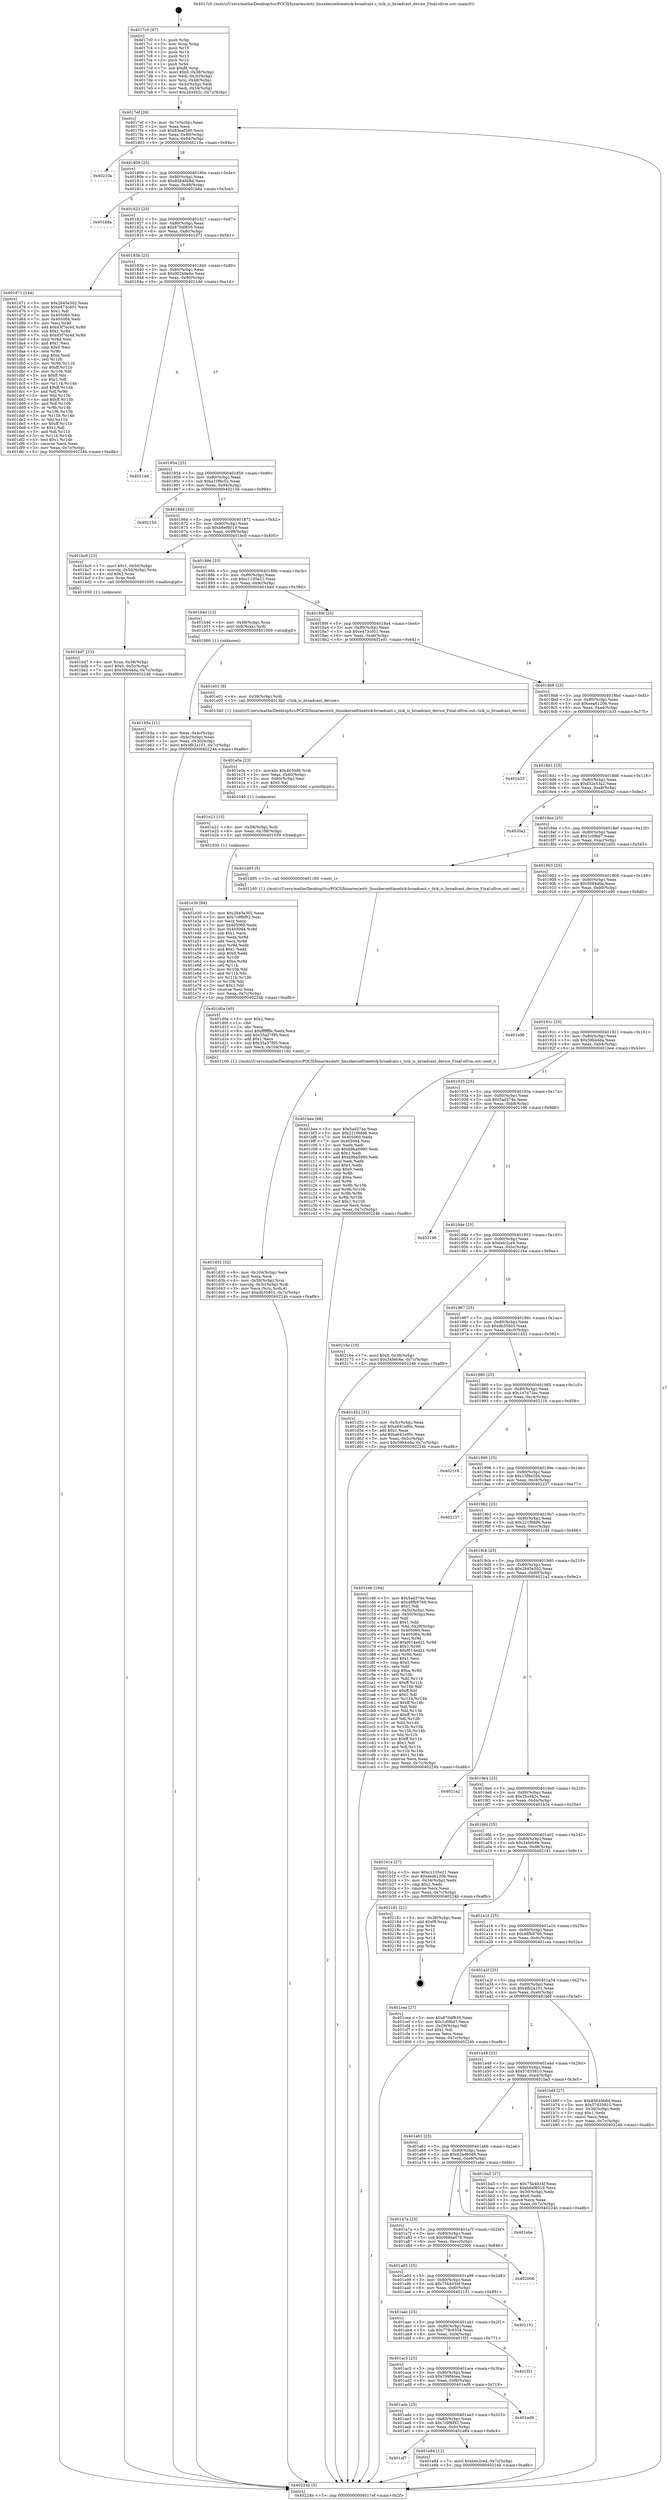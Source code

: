 digraph "0x4017c0" {
  label = "0x4017c0 (/mnt/c/Users/mathe/Desktop/tcc/POCII/binaries/extr_linuxkerneltimetick-broadcast.c_tick_is_broadcast_device_Final-ollvm.out::main(0))"
  labelloc = "t"
  node[shape=record]

  Entry [label="",width=0.3,height=0.3,shape=circle,fillcolor=black,style=filled]
  "0x4017ef" [label="{
     0x4017ef [26]\l
     | [instrs]\l
     &nbsp;&nbsp;0x4017ef \<+3\>: mov -0x7c(%rbp),%eax\l
     &nbsp;&nbsp;0x4017f2 \<+2\>: mov %eax,%ecx\l
     &nbsp;&nbsp;0x4017f4 \<+6\>: sub $0x83eaf3d0,%ecx\l
     &nbsp;&nbsp;0x4017fa \<+3\>: mov %eax,-0x80(%rbp)\l
     &nbsp;&nbsp;0x4017fd \<+6\>: mov %ecx,-0x84(%rbp)\l
     &nbsp;&nbsp;0x401803 \<+6\>: je 000000000040210a \<main+0x94a\>\l
  }"]
  "0x40210a" [label="{
     0x40210a\l
  }", style=dashed]
  "0x401809" [label="{
     0x401809 [25]\l
     | [instrs]\l
     &nbsp;&nbsp;0x401809 \<+5\>: jmp 000000000040180e \<main+0x4e\>\l
     &nbsp;&nbsp;0x40180e \<+3\>: mov -0x80(%rbp),%eax\l
     &nbsp;&nbsp;0x401811 \<+5\>: sub $0x85640b8d,%eax\l
     &nbsp;&nbsp;0x401816 \<+6\>: mov %eax,-0x88(%rbp)\l
     &nbsp;&nbsp;0x40181c \<+6\>: je 0000000000401b8a \<main+0x3ca\>\l
  }"]
  Exit [label="",width=0.3,height=0.3,shape=circle,fillcolor=black,style=filled,peripheries=2]
  "0x401b8a" [label="{
     0x401b8a\l
  }", style=dashed]
  "0x401822" [label="{
     0x401822 [25]\l
     | [instrs]\l
     &nbsp;&nbsp;0x401822 \<+5\>: jmp 0000000000401827 \<main+0x67\>\l
     &nbsp;&nbsp;0x401827 \<+3\>: mov -0x80(%rbp),%eax\l
     &nbsp;&nbsp;0x40182a \<+5\>: sub $0x870df830,%eax\l
     &nbsp;&nbsp;0x40182f \<+6\>: mov %eax,-0x8c(%rbp)\l
     &nbsp;&nbsp;0x401835 \<+6\>: je 0000000000401d71 \<main+0x5b1\>\l
  }"]
  "0x401af7" [label="{
     0x401af7\l
  }", style=dashed]
  "0x401d71" [label="{
     0x401d71 [144]\l
     | [instrs]\l
     &nbsp;&nbsp;0x401d71 \<+5\>: mov $0x2845e302,%eax\l
     &nbsp;&nbsp;0x401d76 \<+5\>: mov $0xe473cd01,%ecx\l
     &nbsp;&nbsp;0x401d7b \<+2\>: mov $0x1,%dl\l
     &nbsp;&nbsp;0x401d7d \<+7\>: mov 0x405060,%esi\l
     &nbsp;&nbsp;0x401d84 \<+7\>: mov 0x405064,%edi\l
     &nbsp;&nbsp;0x401d8b \<+3\>: mov %esi,%r8d\l
     &nbsp;&nbsp;0x401d8e \<+7\>: add $0xd3f7ec4d,%r8d\l
     &nbsp;&nbsp;0x401d95 \<+4\>: sub $0x1,%r8d\l
     &nbsp;&nbsp;0x401d99 \<+7\>: sub $0xd3f7ec4d,%r8d\l
     &nbsp;&nbsp;0x401da0 \<+4\>: imul %r8d,%esi\l
     &nbsp;&nbsp;0x401da4 \<+3\>: and $0x1,%esi\l
     &nbsp;&nbsp;0x401da7 \<+3\>: cmp $0x0,%esi\l
     &nbsp;&nbsp;0x401daa \<+4\>: sete %r9b\l
     &nbsp;&nbsp;0x401dae \<+3\>: cmp $0xa,%edi\l
     &nbsp;&nbsp;0x401db1 \<+4\>: setl %r10b\l
     &nbsp;&nbsp;0x401db5 \<+3\>: mov %r9b,%r11b\l
     &nbsp;&nbsp;0x401db8 \<+4\>: xor $0xff,%r11b\l
     &nbsp;&nbsp;0x401dbc \<+3\>: mov %r10b,%bl\l
     &nbsp;&nbsp;0x401dbf \<+3\>: xor $0xff,%bl\l
     &nbsp;&nbsp;0x401dc2 \<+3\>: xor $0x1,%dl\l
     &nbsp;&nbsp;0x401dc5 \<+3\>: mov %r11b,%r14b\l
     &nbsp;&nbsp;0x401dc8 \<+4\>: and $0xff,%r14b\l
     &nbsp;&nbsp;0x401dcc \<+3\>: and %dl,%r9b\l
     &nbsp;&nbsp;0x401dcf \<+3\>: mov %bl,%r15b\l
     &nbsp;&nbsp;0x401dd2 \<+4\>: and $0xff,%r15b\l
     &nbsp;&nbsp;0x401dd6 \<+3\>: and %dl,%r10b\l
     &nbsp;&nbsp;0x401dd9 \<+3\>: or %r9b,%r14b\l
     &nbsp;&nbsp;0x401ddc \<+3\>: or %r10b,%r15b\l
     &nbsp;&nbsp;0x401ddf \<+3\>: xor %r15b,%r14b\l
     &nbsp;&nbsp;0x401de2 \<+3\>: or %bl,%r11b\l
     &nbsp;&nbsp;0x401de5 \<+4\>: xor $0xff,%r11b\l
     &nbsp;&nbsp;0x401de9 \<+3\>: or $0x1,%dl\l
     &nbsp;&nbsp;0x401dec \<+3\>: and %dl,%r11b\l
     &nbsp;&nbsp;0x401def \<+3\>: or %r11b,%r14b\l
     &nbsp;&nbsp;0x401df2 \<+4\>: test $0x1,%r14b\l
     &nbsp;&nbsp;0x401df6 \<+3\>: cmovne %ecx,%eax\l
     &nbsp;&nbsp;0x401df9 \<+3\>: mov %eax,-0x7c(%rbp)\l
     &nbsp;&nbsp;0x401dfc \<+5\>: jmp 000000000040224b \<main+0xa8b\>\l
  }"]
  "0x40183b" [label="{
     0x40183b [25]\l
     | [instrs]\l
     &nbsp;&nbsp;0x40183b \<+5\>: jmp 0000000000401840 \<main+0x80\>\l
     &nbsp;&nbsp;0x401840 \<+3\>: mov -0x80(%rbp),%eax\l
     &nbsp;&nbsp;0x401843 \<+5\>: sub $0x902b9e0e,%eax\l
     &nbsp;&nbsp;0x401848 \<+6\>: mov %eax,-0x90(%rbp)\l
     &nbsp;&nbsp;0x40184e \<+6\>: je 00000000004021dd \<main+0xa1d\>\l
  }"]
  "0x401e84" [label="{
     0x401e84 [12]\l
     | [instrs]\l
     &nbsp;&nbsp;0x401e84 \<+7\>: movl $0xbdc2ce4,-0x7c(%rbp)\l
     &nbsp;&nbsp;0x401e8b \<+5\>: jmp 000000000040224b \<main+0xa8b\>\l
  }"]
  "0x4021dd" [label="{
     0x4021dd\l
  }", style=dashed]
  "0x401854" [label="{
     0x401854 [25]\l
     | [instrs]\l
     &nbsp;&nbsp;0x401854 \<+5\>: jmp 0000000000401859 \<main+0x99\>\l
     &nbsp;&nbsp;0x401859 \<+3\>: mov -0x80(%rbp),%eax\l
     &nbsp;&nbsp;0x40185c \<+5\>: sub $0xa10f8c52,%eax\l
     &nbsp;&nbsp;0x401861 \<+6\>: mov %eax,-0x94(%rbp)\l
     &nbsp;&nbsp;0x401867 \<+6\>: je 000000000040215d \<main+0x99d\>\l
  }"]
  "0x401ade" [label="{
     0x401ade [25]\l
     | [instrs]\l
     &nbsp;&nbsp;0x401ade \<+5\>: jmp 0000000000401ae3 \<main+0x323\>\l
     &nbsp;&nbsp;0x401ae3 \<+3\>: mov -0x80(%rbp),%eax\l
     &nbsp;&nbsp;0x401ae6 \<+5\>: sub $0x7c9f6f92,%eax\l
     &nbsp;&nbsp;0x401aeb \<+6\>: mov %eax,-0xfc(%rbp)\l
     &nbsp;&nbsp;0x401af1 \<+6\>: je 0000000000401e84 \<main+0x6c4\>\l
  }"]
  "0x40215d" [label="{
     0x40215d\l
  }", style=dashed]
  "0x40186d" [label="{
     0x40186d [25]\l
     | [instrs]\l
     &nbsp;&nbsp;0x40186d \<+5\>: jmp 0000000000401872 \<main+0xb2\>\l
     &nbsp;&nbsp;0x401872 \<+3\>: mov -0x80(%rbp),%eax\l
     &nbsp;&nbsp;0x401875 \<+5\>: sub $0xb6ef6019,%eax\l
     &nbsp;&nbsp;0x40187a \<+6\>: mov %eax,-0x98(%rbp)\l
     &nbsp;&nbsp;0x401880 \<+6\>: je 0000000000401bc0 \<main+0x400\>\l
  }"]
  "0x401ed9" [label="{
     0x401ed9\l
  }", style=dashed]
  "0x401bc0" [label="{
     0x401bc0 [23]\l
     | [instrs]\l
     &nbsp;&nbsp;0x401bc0 \<+7\>: movl $0x1,-0x50(%rbp)\l
     &nbsp;&nbsp;0x401bc7 \<+4\>: movslq -0x50(%rbp),%rax\l
     &nbsp;&nbsp;0x401bcb \<+4\>: shl $0x2,%rax\l
     &nbsp;&nbsp;0x401bcf \<+3\>: mov %rax,%rdi\l
     &nbsp;&nbsp;0x401bd2 \<+5\>: call 0000000000401050 \<malloc@plt\>\l
     | [calls]\l
     &nbsp;&nbsp;0x401050 \{1\} (unknown)\l
  }"]
  "0x401886" [label="{
     0x401886 [25]\l
     | [instrs]\l
     &nbsp;&nbsp;0x401886 \<+5\>: jmp 000000000040188b \<main+0xcb\>\l
     &nbsp;&nbsp;0x40188b \<+3\>: mov -0x80(%rbp),%eax\l
     &nbsp;&nbsp;0x40188e \<+5\>: sub $0xc1105e21,%eax\l
     &nbsp;&nbsp;0x401893 \<+6\>: mov %eax,-0x9c(%rbp)\l
     &nbsp;&nbsp;0x401899 \<+6\>: je 0000000000401b4d \<main+0x38d\>\l
  }"]
  "0x401ac5" [label="{
     0x401ac5 [25]\l
     | [instrs]\l
     &nbsp;&nbsp;0x401ac5 \<+5\>: jmp 0000000000401aca \<main+0x30a\>\l
     &nbsp;&nbsp;0x401aca \<+3\>: mov -0x80(%rbp),%eax\l
     &nbsp;&nbsp;0x401acd \<+5\>: sub $0x799f46ea,%eax\l
     &nbsp;&nbsp;0x401ad2 \<+6\>: mov %eax,-0xf8(%rbp)\l
     &nbsp;&nbsp;0x401ad8 \<+6\>: je 0000000000401ed9 \<main+0x719\>\l
  }"]
  "0x401b4d" [label="{
     0x401b4d [13]\l
     | [instrs]\l
     &nbsp;&nbsp;0x401b4d \<+4\>: mov -0x48(%rbp),%rax\l
     &nbsp;&nbsp;0x401b51 \<+4\>: mov 0x8(%rax),%rdi\l
     &nbsp;&nbsp;0x401b55 \<+5\>: call 0000000000401060 \<atoi@plt\>\l
     | [calls]\l
     &nbsp;&nbsp;0x401060 \{1\} (unknown)\l
  }"]
  "0x40189f" [label="{
     0x40189f [25]\l
     | [instrs]\l
     &nbsp;&nbsp;0x40189f \<+5\>: jmp 00000000004018a4 \<main+0xe4\>\l
     &nbsp;&nbsp;0x4018a4 \<+3\>: mov -0x80(%rbp),%eax\l
     &nbsp;&nbsp;0x4018a7 \<+5\>: sub $0xe473cd01,%eax\l
     &nbsp;&nbsp;0x4018ac \<+6\>: mov %eax,-0xa0(%rbp)\l
     &nbsp;&nbsp;0x4018b2 \<+6\>: je 0000000000401e01 \<main+0x641\>\l
  }"]
  "0x401f31" [label="{
     0x401f31\l
  }", style=dashed]
  "0x401e01" [label="{
     0x401e01 [9]\l
     | [instrs]\l
     &nbsp;&nbsp;0x401e01 \<+4\>: mov -0x58(%rbp),%rdi\l
     &nbsp;&nbsp;0x401e05 \<+5\>: call 00000000004013b0 \<tick_is_broadcast_device\>\l
     | [calls]\l
     &nbsp;&nbsp;0x4013b0 \{1\} (/mnt/c/Users/mathe/Desktop/tcc/POCII/binaries/extr_linuxkerneltimetick-broadcast.c_tick_is_broadcast_device_Final-ollvm.out::tick_is_broadcast_device)\l
  }"]
  "0x4018b8" [label="{
     0x4018b8 [25]\l
     | [instrs]\l
     &nbsp;&nbsp;0x4018b8 \<+5\>: jmp 00000000004018bd \<main+0xfd\>\l
     &nbsp;&nbsp;0x4018bd \<+3\>: mov -0x80(%rbp),%eax\l
     &nbsp;&nbsp;0x4018c0 \<+5\>: sub $0xeea61206,%eax\l
     &nbsp;&nbsp;0x4018c5 \<+6\>: mov %eax,-0xa4(%rbp)\l
     &nbsp;&nbsp;0x4018cb \<+6\>: je 0000000000401b35 \<main+0x375\>\l
  }"]
  "0x401aac" [label="{
     0x401aac [25]\l
     | [instrs]\l
     &nbsp;&nbsp;0x401aac \<+5\>: jmp 0000000000401ab1 \<main+0x2f1\>\l
     &nbsp;&nbsp;0x401ab1 \<+3\>: mov -0x80(%rbp),%eax\l
     &nbsp;&nbsp;0x401ab4 \<+5\>: sub $0x778c9554,%eax\l
     &nbsp;&nbsp;0x401ab9 \<+6\>: mov %eax,-0xf4(%rbp)\l
     &nbsp;&nbsp;0x401abf \<+6\>: je 0000000000401f31 \<main+0x771\>\l
  }"]
  "0x401b35" [label="{
     0x401b35\l
  }", style=dashed]
  "0x4018d1" [label="{
     0x4018d1 [25]\l
     | [instrs]\l
     &nbsp;&nbsp;0x4018d1 \<+5\>: jmp 00000000004018d6 \<main+0x116\>\l
     &nbsp;&nbsp;0x4018d6 \<+3\>: mov -0x80(%rbp),%eax\l
     &nbsp;&nbsp;0x4018d9 \<+5\>: sub $0xf32e53a2,%eax\l
     &nbsp;&nbsp;0x4018de \<+6\>: mov %eax,-0xa8(%rbp)\l
     &nbsp;&nbsp;0x4018e4 \<+6\>: je 00000000004020a2 \<main+0x8e2\>\l
  }"]
  "0x402151" [label="{
     0x402151\l
  }", style=dashed]
  "0x4020a2" [label="{
     0x4020a2\l
  }", style=dashed]
  "0x4018ea" [label="{
     0x4018ea [25]\l
     | [instrs]\l
     &nbsp;&nbsp;0x4018ea \<+5\>: jmp 00000000004018ef \<main+0x12f\>\l
     &nbsp;&nbsp;0x4018ef \<+3\>: mov -0x80(%rbp),%eax\l
     &nbsp;&nbsp;0x4018f2 \<+5\>: sub $0x1c0f6d7,%eax\l
     &nbsp;&nbsp;0x4018f7 \<+6\>: mov %eax,-0xac(%rbp)\l
     &nbsp;&nbsp;0x4018fd \<+6\>: je 0000000000401d05 \<main+0x545\>\l
  }"]
  "0x401a93" [label="{
     0x401a93 [25]\l
     | [instrs]\l
     &nbsp;&nbsp;0x401a93 \<+5\>: jmp 0000000000401a98 \<main+0x2d8\>\l
     &nbsp;&nbsp;0x401a98 \<+3\>: mov -0x80(%rbp),%eax\l
     &nbsp;&nbsp;0x401a9b \<+5\>: sub $0x75b4034f,%eax\l
     &nbsp;&nbsp;0x401aa0 \<+6\>: mov %eax,-0xf0(%rbp)\l
     &nbsp;&nbsp;0x401aa6 \<+6\>: je 0000000000402151 \<main+0x991\>\l
  }"]
  "0x401d05" [label="{
     0x401d05 [5]\l
     | [instrs]\l
     &nbsp;&nbsp;0x401d05 \<+5\>: call 0000000000401160 \<next_i\>\l
     | [calls]\l
     &nbsp;&nbsp;0x401160 \{1\} (/mnt/c/Users/mathe/Desktop/tcc/POCII/binaries/extr_linuxkerneltimetick-broadcast.c_tick_is_broadcast_device_Final-ollvm.out::next_i)\l
  }"]
  "0x401903" [label="{
     0x401903 [25]\l
     | [instrs]\l
     &nbsp;&nbsp;0x401903 \<+5\>: jmp 0000000000401908 \<main+0x148\>\l
     &nbsp;&nbsp;0x401908 \<+3\>: mov -0x80(%rbp),%eax\l
     &nbsp;&nbsp;0x40190b \<+5\>: sub $0x5084d0a,%eax\l
     &nbsp;&nbsp;0x401910 \<+6\>: mov %eax,-0xb0(%rbp)\l
     &nbsp;&nbsp;0x401916 \<+6\>: je 0000000000401e90 \<main+0x6d0\>\l
  }"]
  "0x402006" [label="{
     0x402006\l
  }", style=dashed]
  "0x401e90" [label="{
     0x401e90\l
  }", style=dashed]
  "0x40191c" [label="{
     0x40191c [25]\l
     | [instrs]\l
     &nbsp;&nbsp;0x40191c \<+5\>: jmp 0000000000401921 \<main+0x161\>\l
     &nbsp;&nbsp;0x401921 \<+3\>: mov -0x80(%rbp),%eax\l
     &nbsp;&nbsp;0x401924 \<+5\>: sub $0x59b44da,%eax\l
     &nbsp;&nbsp;0x401929 \<+6\>: mov %eax,-0xb4(%rbp)\l
     &nbsp;&nbsp;0x40192f \<+6\>: je 0000000000401bee \<main+0x42e\>\l
  }"]
  "0x401a7a" [label="{
     0x401a7a [25]\l
     | [instrs]\l
     &nbsp;&nbsp;0x401a7a \<+5\>: jmp 0000000000401a7f \<main+0x2bf\>\l
     &nbsp;&nbsp;0x401a7f \<+3\>: mov -0x80(%rbp),%eax\l
     &nbsp;&nbsp;0x401a82 \<+5\>: sub $0x668aa076,%eax\l
     &nbsp;&nbsp;0x401a87 \<+6\>: mov %eax,-0xec(%rbp)\l
     &nbsp;&nbsp;0x401a8d \<+6\>: je 0000000000402006 \<main+0x846\>\l
  }"]
  "0x401bee" [label="{
     0x401bee [88]\l
     | [instrs]\l
     &nbsp;&nbsp;0x401bee \<+5\>: mov $0x5ad374e,%eax\l
     &nbsp;&nbsp;0x401bf3 \<+5\>: mov $0x221f8dd6,%ecx\l
     &nbsp;&nbsp;0x401bf8 \<+7\>: mov 0x405060,%edx\l
     &nbsp;&nbsp;0x401bff \<+7\>: mov 0x405064,%esi\l
     &nbsp;&nbsp;0x401c06 \<+2\>: mov %edx,%edi\l
     &nbsp;&nbsp;0x401c08 \<+6\>: sub $0xb9ba5990,%edi\l
     &nbsp;&nbsp;0x401c0e \<+3\>: sub $0x1,%edi\l
     &nbsp;&nbsp;0x401c11 \<+6\>: add $0xb9ba5990,%edi\l
     &nbsp;&nbsp;0x401c17 \<+3\>: imul %edi,%edx\l
     &nbsp;&nbsp;0x401c1a \<+3\>: and $0x1,%edx\l
     &nbsp;&nbsp;0x401c1d \<+3\>: cmp $0x0,%edx\l
     &nbsp;&nbsp;0x401c20 \<+4\>: sete %r8b\l
     &nbsp;&nbsp;0x401c24 \<+3\>: cmp $0xa,%esi\l
     &nbsp;&nbsp;0x401c27 \<+4\>: setl %r9b\l
     &nbsp;&nbsp;0x401c2b \<+3\>: mov %r8b,%r10b\l
     &nbsp;&nbsp;0x401c2e \<+3\>: and %r9b,%r10b\l
     &nbsp;&nbsp;0x401c31 \<+3\>: xor %r9b,%r8b\l
     &nbsp;&nbsp;0x401c34 \<+3\>: or %r8b,%r10b\l
     &nbsp;&nbsp;0x401c37 \<+4\>: test $0x1,%r10b\l
     &nbsp;&nbsp;0x401c3b \<+3\>: cmovne %ecx,%eax\l
     &nbsp;&nbsp;0x401c3e \<+3\>: mov %eax,-0x7c(%rbp)\l
     &nbsp;&nbsp;0x401c41 \<+5\>: jmp 000000000040224b \<main+0xa8b\>\l
  }"]
  "0x401935" [label="{
     0x401935 [25]\l
     | [instrs]\l
     &nbsp;&nbsp;0x401935 \<+5\>: jmp 000000000040193a \<main+0x17a\>\l
     &nbsp;&nbsp;0x40193a \<+3\>: mov -0x80(%rbp),%eax\l
     &nbsp;&nbsp;0x40193d \<+5\>: sub $0x5ad374e,%eax\l
     &nbsp;&nbsp;0x401942 \<+6\>: mov %eax,-0xb8(%rbp)\l
     &nbsp;&nbsp;0x401948 \<+6\>: je 0000000000402196 \<main+0x9d6\>\l
  }"]
  "0x401ebe" [label="{
     0x401ebe\l
  }", style=dashed]
  "0x402196" [label="{
     0x402196\l
  }", style=dashed]
  "0x40194e" [label="{
     0x40194e [25]\l
     | [instrs]\l
     &nbsp;&nbsp;0x40194e \<+5\>: jmp 0000000000401953 \<main+0x193\>\l
     &nbsp;&nbsp;0x401953 \<+3\>: mov -0x80(%rbp),%eax\l
     &nbsp;&nbsp;0x401956 \<+5\>: sub $0xbdc2ce4,%eax\l
     &nbsp;&nbsp;0x40195b \<+6\>: mov %eax,-0xbc(%rbp)\l
     &nbsp;&nbsp;0x401961 \<+6\>: je 000000000040216e \<main+0x9ae\>\l
  }"]
  "0x401e30" [label="{
     0x401e30 [84]\l
     | [instrs]\l
     &nbsp;&nbsp;0x401e30 \<+5\>: mov $0x2845e302,%eax\l
     &nbsp;&nbsp;0x401e35 \<+5\>: mov $0x7c9f6f92,%esi\l
     &nbsp;&nbsp;0x401e3a \<+2\>: xor %ecx,%ecx\l
     &nbsp;&nbsp;0x401e3c \<+7\>: mov 0x405060,%edx\l
     &nbsp;&nbsp;0x401e43 \<+8\>: mov 0x405064,%r8d\l
     &nbsp;&nbsp;0x401e4b \<+3\>: sub $0x1,%ecx\l
     &nbsp;&nbsp;0x401e4e \<+3\>: mov %edx,%r9d\l
     &nbsp;&nbsp;0x401e51 \<+3\>: add %ecx,%r9d\l
     &nbsp;&nbsp;0x401e54 \<+4\>: imul %r9d,%edx\l
     &nbsp;&nbsp;0x401e58 \<+3\>: and $0x1,%edx\l
     &nbsp;&nbsp;0x401e5b \<+3\>: cmp $0x0,%edx\l
     &nbsp;&nbsp;0x401e5e \<+4\>: sete %r10b\l
     &nbsp;&nbsp;0x401e62 \<+4\>: cmp $0xa,%r8d\l
     &nbsp;&nbsp;0x401e66 \<+4\>: setl %r11b\l
     &nbsp;&nbsp;0x401e6a \<+3\>: mov %r10b,%bl\l
     &nbsp;&nbsp;0x401e6d \<+3\>: and %r11b,%bl\l
     &nbsp;&nbsp;0x401e70 \<+3\>: xor %r11b,%r10b\l
     &nbsp;&nbsp;0x401e73 \<+3\>: or %r10b,%bl\l
     &nbsp;&nbsp;0x401e76 \<+3\>: test $0x1,%bl\l
     &nbsp;&nbsp;0x401e79 \<+3\>: cmovne %esi,%eax\l
     &nbsp;&nbsp;0x401e7c \<+3\>: mov %eax,-0x7c(%rbp)\l
     &nbsp;&nbsp;0x401e7f \<+5\>: jmp 000000000040224b \<main+0xa8b\>\l
  }"]
  "0x40216e" [label="{
     0x40216e [19]\l
     | [instrs]\l
     &nbsp;&nbsp;0x40216e \<+7\>: movl $0x0,-0x38(%rbp)\l
     &nbsp;&nbsp;0x402175 \<+7\>: movl $0x34fefc6e,-0x7c(%rbp)\l
     &nbsp;&nbsp;0x40217c \<+5\>: jmp 000000000040224b \<main+0xa8b\>\l
  }"]
  "0x401967" [label="{
     0x401967 [25]\l
     | [instrs]\l
     &nbsp;&nbsp;0x401967 \<+5\>: jmp 000000000040196c \<main+0x1ac\>\l
     &nbsp;&nbsp;0x40196c \<+3\>: mov -0x80(%rbp),%eax\l
     &nbsp;&nbsp;0x40196f \<+5\>: sub $0xdb35801,%eax\l
     &nbsp;&nbsp;0x401974 \<+6\>: mov %eax,-0xc0(%rbp)\l
     &nbsp;&nbsp;0x40197a \<+6\>: je 0000000000401d52 \<main+0x592\>\l
  }"]
  "0x401e21" [label="{
     0x401e21 [15]\l
     | [instrs]\l
     &nbsp;&nbsp;0x401e21 \<+4\>: mov -0x58(%rbp),%rdi\l
     &nbsp;&nbsp;0x401e25 \<+6\>: mov %eax,-0x108(%rbp)\l
     &nbsp;&nbsp;0x401e2b \<+5\>: call 0000000000401030 \<free@plt\>\l
     | [calls]\l
     &nbsp;&nbsp;0x401030 \{1\} (unknown)\l
  }"]
  "0x401d52" [label="{
     0x401d52 [31]\l
     | [instrs]\l
     &nbsp;&nbsp;0x401d52 \<+3\>: mov -0x5c(%rbp),%eax\l
     &nbsp;&nbsp;0x401d55 \<+5\>: sub $0xa641e90c,%eax\l
     &nbsp;&nbsp;0x401d5a \<+3\>: add $0x1,%eax\l
     &nbsp;&nbsp;0x401d5d \<+5\>: add $0xa641e90c,%eax\l
     &nbsp;&nbsp;0x401d62 \<+3\>: mov %eax,-0x5c(%rbp)\l
     &nbsp;&nbsp;0x401d65 \<+7\>: movl $0x59b44da,-0x7c(%rbp)\l
     &nbsp;&nbsp;0x401d6c \<+5\>: jmp 000000000040224b \<main+0xa8b\>\l
  }"]
  "0x401980" [label="{
     0x401980 [25]\l
     | [instrs]\l
     &nbsp;&nbsp;0x401980 \<+5\>: jmp 0000000000401985 \<main+0x1c5\>\l
     &nbsp;&nbsp;0x401985 \<+3\>: mov -0x80(%rbp),%eax\l
     &nbsp;&nbsp;0x401988 \<+5\>: sub $0x147475ec,%eax\l
     &nbsp;&nbsp;0x40198d \<+6\>: mov %eax,-0xc4(%rbp)\l
     &nbsp;&nbsp;0x401993 \<+6\>: je 0000000000402116 \<main+0x956\>\l
  }"]
  "0x401e0a" [label="{
     0x401e0a [23]\l
     | [instrs]\l
     &nbsp;&nbsp;0x401e0a \<+10\>: movabs $0x4030d6,%rdi\l
     &nbsp;&nbsp;0x401e14 \<+3\>: mov %eax,-0x60(%rbp)\l
     &nbsp;&nbsp;0x401e17 \<+3\>: mov -0x60(%rbp),%esi\l
     &nbsp;&nbsp;0x401e1a \<+2\>: mov $0x0,%al\l
     &nbsp;&nbsp;0x401e1c \<+5\>: call 0000000000401040 \<printf@plt\>\l
     | [calls]\l
     &nbsp;&nbsp;0x401040 \{1\} (unknown)\l
  }"]
  "0x402116" [label="{
     0x402116\l
  }", style=dashed]
  "0x401999" [label="{
     0x401999 [25]\l
     | [instrs]\l
     &nbsp;&nbsp;0x401999 \<+5\>: jmp 000000000040199e \<main+0x1de\>\l
     &nbsp;&nbsp;0x40199e \<+3\>: mov -0x80(%rbp),%eax\l
     &nbsp;&nbsp;0x4019a1 \<+5\>: sub $0x15f9e35d,%eax\l
     &nbsp;&nbsp;0x4019a6 \<+6\>: mov %eax,-0xc8(%rbp)\l
     &nbsp;&nbsp;0x4019ac \<+6\>: je 0000000000402237 \<main+0xa77\>\l
  }"]
  "0x401d32" [label="{
     0x401d32 [32]\l
     | [instrs]\l
     &nbsp;&nbsp;0x401d32 \<+6\>: mov -0x104(%rbp),%ecx\l
     &nbsp;&nbsp;0x401d38 \<+3\>: imul %eax,%ecx\l
     &nbsp;&nbsp;0x401d3b \<+4\>: mov -0x58(%rbp),%rsi\l
     &nbsp;&nbsp;0x401d3f \<+4\>: movslq -0x5c(%rbp),%rdi\l
     &nbsp;&nbsp;0x401d43 \<+3\>: mov %ecx,(%rsi,%rdi,4)\l
     &nbsp;&nbsp;0x401d46 \<+7\>: movl $0xdb35801,-0x7c(%rbp)\l
     &nbsp;&nbsp;0x401d4d \<+5\>: jmp 000000000040224b \<main+0xa8b\>\l
  }"]
  "0x402237" [label="{
     0x402237\l
  }", style=dashed]
  "0x4019b2" [label="{
     0x4019b2 [25]\l
     | [instrs]\l
     &nbsp;&nbsp;0x4019b2 \<+5\>: jmp 00000000004019b7 \<main+0x1f7\>\l
     &nbsp;&nbsp;0x4019b7 \<+3\>: mov -0x80(%rbp),%eax\l
     &nbsp;&nbsp;0x4019ba \<+5\>: sub $0x221f8dd6,%eax\l
     &nbsp;&nbsp;0x4019bf \<+6\>: mov %eax,-0xcc(%rbp)\l
     &nbsp;&nbsp;0x4019c5 \<+6\>: je 0000000000401c46 \<main+0x486\>\l
  }"]
  "0x401d0a" [label="{
     0x401d0a [40]\l
     | [instrs]\l
     &nbsp;&nbsp;0x401d0a \<+5\>: mov $0x2,%ecx\l
     &nbsp;&nbsp;0x401d0f \<+1\>: cltd\l
     &nbsp;&nbsp;0x401d10 \<+2\>: idiv %ecx\l
     &nbsp;&nbsp;0x401d12 \<+6\>: imul $0xfffffffe,%edx,%ecx\l
     &nbsp;&nbsp;0x401d18 \<+6\>: add $0x35a37f95,%ecx\l
     &nbsp;&nbsp;0x401d1e \<+3\>: add $0x1,%ecx\l
     &nbsp;&nbsp;0x401d21 \<+6\>: sub $0x35a37f95,%ecx\l
     &nbsp;&nbsp;0x401d27 \<+6\>: mov %ecx,-0x104(%rbp)\l
     &nbsp;&nbsp;0x401d2d \<+5\>: call 0000000000401160 \<next_i\>\l
     | [calls]\l
     &nbsp;&nbsp;0x401160 \{1\} (/mnt/c/Users/mathe/Desktop/tcc/POCII/binaries/extr_linuxkerneltimetick-broadcast.c_tick_is_broadcast_device_Final-ollvm.out::next_i)\l
  }"]
  "0x401c46" [label="{
     0x401c46 [164]\l
     | [instrs]\l
     &nbsp;&nbsp;0x401c46 \<+5\>: mov $0x5ad374e,%eax\l
     &nbsp;&nbsp;0x401c4b \<+5\>: mov $0x48fb9769,%ecx\l
     &nbsp;&nbsp;0x401c50 \<+2\>: mov $0x1,%dl\l
     &nbsp;&nbsp;0x401c52 \<+3\>: mov -0x5c(%rbp),%esi\l
     &nbsp;&nbsp;0x401c55 \<+3\>: cmp -0x50(%rbp),%esi\l
     &nbsp;&nbsp;0x401c58 \<+4\>: setl %dil\l
     &nbsp;&nbsp;0x401c5c \<+4\>: and $0x1,%dil\l
     &nbsp;&nbsp;0x401c60 \<+4\>: mov %dil,-0x29(%rbp)\l
     &nbsp;&nbsp;0x401c64 \<+7\>: mov 0x405060,%esi\l
     &nbsp;&nbsp;0x401c6b \<+8\>: mov 0x405064,%r8d\l
     &nbsp;&nbsp;0x401c73 \<+3\>: mov %esi,%r9d\l
     &nbsp;&nbsp;0x401c76 \<+7\>: add $0xf014ed21,%r9d\l
     &nbsp;&nbsp;0x401c7d \<+4\>: sub $0x1,%r9d\l
     &nbsp;&nbsp;0x401c81 \<+7\>: sub $0xf014ed21,%r9d\l
     &nbsp;&nbsp;0x401c88 \<+4\>: imul %r9d,%esi\l
     &nbsp;&nbsp;0x401c8c \<+3\>: and $0x1,%esi\l
     &nbsp;&nbsp;0x401c8f \<+3\>: cmp $0x0,%esi\l
     &nbsp;&nbsp;0x401c92 \<+4\>: sete %dil\l
     &nbsp;&nbsp;0x401c96 \<+4\>: cmp $0xa,%r8d\l
     &nbsp;&nbsp;0x401c9a \<+4\>: setl %r10b\l
     &nbsp;&nbsp;0x401c9e \<+3\>: mov %dil,%r11b\l
     &nbsp;&nbsp;0x401ca1 \<+4\>: xor $0xff,%r11b\l
     &nbsp;&nbsp;0x401ca5 \<+3\>: mov %r10b,%bl\l
     &nbsp;&nbsp;0x401ca8 \<+3\>: xor $0xff,%bl\l
     &nbsp;&nbsp;0x401cab \<+3\>: xor $0x1,%dl\l
     &nbsp;&nbsp;0x401cae \<+3\>: mov %r11b,%r14b\l
     &nbsp;&nbsp;0x401cb1 \<+4\>: and $0xff,%r14b\l
     &nbsp;&nbsp;0x401cb5 \<+3\>: and %dl,%dil\l
     &nbsp;&nbsp;0x401cb8 \<+3\>: mov %bl,%r15b\l
     &nbsp;&nbsp;0x401cbb \<+4\>: and $0xff,%r15b\l
     &nbsp;&nbsp;0x401cbf \<+3\>: and %dl,%r10b\l
     &nbsp;&nbsp;0x401cc2 \<+3\>: or %dil,%r14b\l
     &nbsp;&nbsp;0x401cc5 \<+3\>: or %r10b,%r15b\l
     &nbsp;&nbsp;0x401cc8 \<+3\>: xor %r15b,%r14b\l
     &nbsp;&nbsp;0x401ccb \<+3\>: or %bl,%r11b\l
     &nbsp;&nbsp;0x401cce \<+4\>: xor $0xff,%r11b\l
     &nbsp;&nbsp;0x401cd2 \<+3\>: or $0x1,%dl\l
     &nbsp;&nbsp;0x401cd5 \<+3\>: and %dl,%r11b\l
     &nbsp;&nbsp;0x401cd8 \<+3\>: or %r11b,%r14b\l
     &nbsp;&nbsp;0x401cdb \<+4\>: test $0x1,%r14b\l
     &nbsp;&nbsp;0x401cdf \<+3\>: cmovne %ecx,%eax\l
     &nbsp;&nbsp;0x401ce2 \<+3\>: mov %eax,-0x7c(%rbp)\l
     &nbsp;&nbsp;0x401ce5 \<+5\>: jmp 000000000040224b \<main+0xa8b\>\l
  }"]
  "0x4019cb" [label="{
     0x4019cb [25]\l
     | [instrs]\l
     &nbsp;&nbsp;0x4019cb \<+5\>: jmp 00000000004019d0 \<main+0x210\>\l
     &nbsp;&nbsp;0x4019d0 \<+3\>: mov -0x80(%rbp),%eax\l
     &nbsp;&nbsp;0x4019d3 \<+5\>: sub $0x2845e302,%eax\l
     &nbsp;&nbsp;0x4019d8 \<+6\>: mov %eax,-0xd0(%rbp)\l
     &nbsp;&nbsp;0x4019de \<+6\>: je 00000000004021a2 \<main+0x9e2\>\l
  }"]
  "0x401bd7" [label="{
     0x401bd7 [23]\l
     | [instrs]\l
     &nbsp;&nbsp;0x401bd7 \<+4\>: mov %rax,-0x58(%rbp)\l
     &nbsp;&nbsp;0x401bdb \<+7\>: movl $0x0,-0x5c(%rbp)\l
     &nbsp;&nbsp;0x401be2 \<+7\>: movl $0x59b44da,-0x7c(%rbp)\l
     &nbsp;&nbsp;0x401be9 \<+5\>: jmp 000000000040224b \<main+0xa8b\>\l
  }"]
  "0x4021a2" [label="{
     0x4021a2\l
  }", style=dashed]
  "0x4019e4" [label="{
     0x4019e4 [25]\l
     | [instrs]\l
     &nbsp;&nbsp;0x4019e4 \<+5\>: jmp 00000000004019e9 \<main+0x229\>\l
     &nbsp;&nbsp;0x4019e9 \<+3\>: mov -0x80(%rbp),%eax\l
     &nbsp;&nbsp;0x4019ec \<+5\>: sub $0x2fccf42c,%eax\l
     &nbsp;&nbsp;0x4019f1 \<+6\>: mov %eax,-0xd4(%rbp)\l
     &nbsp;&nbsp;0x4019f7 \<+6\>: je 0000000000401b1a \<main+0x35a\>\l
  }"]
  "0x401a61" [label="{
     0x401a61 [25]\l
     | [instrs]\l
     &nbsp;&nbsp;0x401a61 \<+5\>: jmp 0000000000401a66 \<main+0x2a6\>\l
     &nbsp;&nbsp;0x401a66 \<+3\>: mov -0x80(%rbp),%eax\l
     &nbsp;&nbsp;0x401a69 \<+5\>: sub $0x62ad60d8,%eax\l
     &nbsp;&nbsp;0x401a6e \<+6\>: mov %eax,-0xe8(%rbp)\l
     &nbsp;&nbsp;0x401a74 \<+6\>: je 0000000000401ebe \<main+0x6fe\>\l
  }"]
  "0x401b1a" [label="{
     0x401b1a [27]\l
     | [instrs]\l
     &nbsp;&nbsp;0x401b1a \<+5\>: mov $0xc1105e21,%eax\l
     &nbsp;&nbsp;0x401b1f \<+5\>: mov $0xeea61206,%ecx\l
     &nbsp;&nbsp;0x401b24 \<+3\>: mov -0x34(%rbp),%edx\l
     &nbsp;&nbsp;0x401b27 \<+3\>: cmp $0x2,%edx\l
     &nbsp;&nbsp;0x401b2a \<+3\>: cmovne %ecx,%eax\l
     &nbsp;&nbsp;0x401b2d \<+3\>: mov %eax,-0x7c(%rbp)\l
     &nbsp;&nbsp;0x401b30 \<+5\>: jmp 000000000040224b \<main+0xa8b\>\l
  }"]
  "0x4019fd" [label="{
     0x4019fd [25]\l
     | [instrs]\l
     &nbsp;&nbsp;0x4019fd \<+5\>: jmp 0000000000401a02 \<main+0x242\>\l
     &nbsp;&nbsp;0x401a02 \<+3\>: mov -0x80(%rbp),%eax\l
     &nbsp;&nbsp;0x401a05 \<+5\>: sub $0x34fefc6e,%eax\l
     &nbsp;&nbsp;0x401a0a \<+6\>: mov %eax,-0xd8(%rbp)\l
     &nbsp;&nbsp;0x401a10 \<+6\>: je 0000000000402181 \<main+0x9c1\>\l
  }"]
  "0x40224b" [label="{
     0x40224b [5]\l
     | [instrs]\l
     &nbsp;&nbsp;0x40224b \<+5\>: jmp 00000000004017ef \<main+0x2f\>\l
  }"]
  "0x4017c0" [label="{
     0x4017c0 [47]\l
     | [instrs]\l
     &nbsp;&nbsp;0x4017c0 \<+1\>: push %rbp\l
     &nbsp;&nbsp;0x4017c1 \<+3\>: mov %rsp,%rbp\l
     &nbsp;&nbsp;0x4017c4 \<+2\>: push %r15\l
     &nbsp;&nbsp;0x4017c6 \<+2\>: push %r14\l
     &nbsp;&nbsp;0x4017c8 \<+2\>: push %r13\l
     &nbsp;&nbsp;0x4017ca \<+2\>: push %r12\l
     &nbsp;&nbsp;0x4017cc \<+1\>: push %rbx\l
     &nbsp;&nbsp;0x4017cd \<+7\>: sub $0xf8,%rsp\l
     &nbsp;&nbsp;0x4017d4 \<+7\>: movl $0x0,-0x38(%rbp)\l
     &nbsp;&nbsp;0x4017db \<+3\>: mov %edi,-0x3c(%rbp)\l
     &nbsp;&nbsp;0x4017de \<+4\>: mov %rsi,-0x48(%rbp)\l
     &nbsp;&nbsp;0x4017e2 \<+3\>: mov -0x3c(%rbp),%edi\l
     &nbsp;&nbsp;0x4017e5 \<+3\>: mov %edi,-0x34(%rbp)\l
     &nbsp;&nbsp;0x4017e8 \<+7\>: movl $0x2fccf42c,-0x7c(%rbp)\l
  }"]
  "0x401b5a" [label="{
     0x401b5a [21]\l
     | [instrs]\l
     &nbsp;&nbsp;0x401b5a \<+3\>: mov %eax,-0x4c(%rbp)\l
     &nbsp;&nbsp;0x401b5d \<+3\>: mov -0x4c(%rbp),%eax\l
     &nbsp;&nbsp;0x401b60 \<+3\>: mov %eax,-0x30(%rbp)\l
     &nbsp;&nbsp;0x401b63 \<+7\>: movl $0x4fb2a101,-0x7c(%rbp)\l
     &nbsp;&nbsp;0x401b6a \<+5\>: jmp 000000000040224b \<main+0xa8b\>\l
  }"]
  "0x401ba5" [label="{
     0x401ba5 [27]\l
     | [instrs]\l
     &nbsp;&nbsp;0x401ba5 \<+5\>: mov $0x75b4034f,%eax\l
     &nbsp;&nbsp;0x401baa \<+5\>: mov $0xb6ef6019,%ecx\l
     &nbsp;&nbsp;0x401baf \<+3\>: mov -0x30(%rbp),%edx\l
     &nbsp;&nbsp;0x401bb2 \<+3\>: cmp $0x0,%edx\l
     &nbsp;&nbsp;0x401bb5 \<+3\>: cmove %ecx,%eax\l
     &nbsp;&nbsp;0x401bb8 \<+3\>: mov %eax,-0x7c(%rbp)\l
     &nbsp;&nbsp;0x401bbb \<+5\>: jmp 000000000040224b \<main+0xa8b\>\l
  }"]
  "0x402181" [label="{
     0x402181 [21]\l
     | [instrs]\l
     &nbsp;&nbsp;0x402181 \<+3\>: mov -0x38(%rbp),%eax\l
     &nbsp;&nbsp;0x402184 \<+7\>: add $0xf8,%rsp\l
     &nbsp;&nbsp;0x40218b \<+1\>: pop %rbx\l
     &nbsp;&nbsp;0x40218c \<+2\>: pop %r12\l
     &nbsp;&nbsp;0x40218e \<+2\>: pop %r13\l
     &nbsp;&nbsp;0x402190 \<+2\>: pop %r14\l
     &nbsp;&nbsp;0x402192 \<+2\>: pop %r15\l
     &nbsp;&nbsp;0x402194 \<+1\>: pop %rbp\l
     &nbsp;&nbsp;0x402195 \<+1\>: ret\l
  }"]
  "0x401a16" [label="{
     0x401a16 [25]\l
     | [instrs]\l
     &nbsp;&nbsp;0x401a16 \<+5\>: jmp 0000000000401a1b \<main+0x25b\>\l
     &nbsp;&nbsp;0x401a1b \<+3\>: mov -0x80(%rbp),%eax\l
     &nbsp;&nbsp;0x401a1e \<+5\>: sub $0x48fb9769,%eax\l
     &nbsp;&nbsp;0x401a23 \<+6\>: mov %eax,-0xdc(%rbp)\l
     &nbsp;&nbsp;0x401a29 \<+6\>: je 0000000000401cea \<main+0x52a\>\l
  }"]
  "0x401a48" [label="{
     0x401a48 [25]\l
     | [instrs]\l
     &nbsp;&nbsp;0x401a48 \<+5\>: jmp 0000000000401a4d \<main+0x28d\>\l
     &nbsp;&nbsp;0x401a4d \<+3\>: mov -0x80(%rbp),%eax\l
     &nbsp;&nbsp;0x401a50 \<+5\>: sub $0x57d35810,%eax\l
     &nbsp;&nbsp;0x401a55 \<+6\>: mov %eax,-0xe4(%rbp)\l
     &nbsp;&nbsp;0x401a5b \<+6\>: je 0000000000401ba5 \<main+0x3e5\>\l
  }"]
  "0x401cea" [label="{
     0x401cea [27]\l
     | [instrs]\l
     &nbsp;&nbsp;0x401cea \<+5\>: mov $0x870df830,%eax\l
     &nbsp;&nbsp;0x401cef \<+5\>: mov $0x1c0f6d7,%ecx\l
     &nbsp;&nbsp;0x401cf4 \<+3\>: mov -0x29(%rbp),%dl\l
     &nbsp;&nbsp;0x401cf7 \<+3\>: test $0x1,%dl\l
     &nbsp;&nbsp;0x401cfa \<+3\>: cmovne %ecx,%eax\l
     &nbsp;&nbsp;0x401cfd \<+3\>: mov %eax,-0x7c(%rbp)\l
     &nbsp;&nbsp;0x401d00 \<+5\>: jmp 000000000040224b \<main+0xa8b\>\l
  }"]
  "0x401a2f" [label="{
     0x401a2f [25]\l
     | [instrs]\l
     &nbsp;&nbsp;0x401a2f \<+5\>: jmp 0000000000401a34 \<main+0x274\>\l
     &nbsp;&nbsp;0x401a34 \<+3\>: mov -0x80(%rbp),%eax\l
     &nbsp;&nbsp;0x401a37 \<+5\>: sub $0x4fb2a101,%eax\l
     &nbsp;&nbsp;0x401a3c \<+6\>: mov %eax,-0xe0(%rbp)\l
     &nbsp;&nbsp;0x401a42 \<+6\>: je 0000000000401b6f \<main+0x3af\>\l
  }"]
  "0x401b6f" [label="{
     0x401b6f [27]\l
     | [instrs]\l
     &nbsp;&nbsp;0x401b6f \<+5\>: mov $0x85640b8d,%eax\l
     &nbsp;&nbsp;0x401b74 \<+5\>: mov $0x57d35810,%ecx\l
     &nbsp;&nbsp;0x401b79 \<+3\>: mov -0x30(%rbp),%edx\l
     &nbsp;&nbsp;0x401b7c \<+3\>: cmp $0x1,%edx\l
     &nbsp;&nbsp;0x401b7f \<+3\>: cmovl %ecx,%eax\l
     &nbsp;&nbsp;0x401b82 \<+3\>: mov %eax,-0x7c(%rbp)\l
     &nbsp;&nbsp;0x401b85 \<+5\>: jmp 000000000040224b \<main+0xa8b\>\l
  }"]
  Entry -> "0x4017c0" [label=" 1"]
  "0x4017ef" -> "0x40210a" [label=" 0"]
  "0x4017ef" -> "0x401809" [label=" 18"]
  "0x402181" -> Exit [label=" 1"]
  "0x401809" -> "0x401b8a" [label=" 0"]
  "0x401809" -> "0x401822" [label=" 18"]
  "0x40216e" -> "0x40224b" [label=" 1"]
  "0x401822" -> "0x401d71" [label=" 1"]
  "0x401822" -> "0x40183b" [label=" 17"]
  "0x401e84" -> "0x40224b" [label=" 1"]
  "0x40183b" -> "0x4021dd" [label=" 0"]
  "0x40183b" -> "0x401854" [label=" 17"]
  "0x401ade" -> "0x401af7" [label=" 0"]
  "0x401854" -> "0x40215d" [label=" 0"]
  "0x401854" -> "0x40186d" [label=" 17"]
  "0x401ade" -> "0x401e84" [label=" 1"]
  "0x40186d" -> "0x401bc0" [label=" 1"]
  "0x40186d" -> "0x401886" [label=" 16"]
  "0x401ac5" -> "0x401ade" [label=" 1"]
  "0x401886" -> "0x401b4d" [label=" 1"]
  "0x401886" -> "0x40189f" [label=" 15"]
  "0x401ac5" -> "0x401ed9" [label=" 0"]
  "0x40189f" -> "0x401e01" [label=" 1"]
  "0x40189f" -> "0x4018b8" [label=" 14"]
  "0x401aac" -> "0x401ac5" [label=" 1"]
  "0x4018b8" -> "0x401b35" [label=" 0"]
  "0x4018b8" -> "0x4018d1" [label=" 14"]
  "0x401aac" -> "0x401f31" [label=" 0"]
  "0x4018d1" -> "0x4020a2" [label=" 0"]
  "0x4018d1" -> "0x4018ea" [label=" 14"]
  "0x401a93" -> "0x401aac" [label=" 1"]
  "0x4018ea" -> "0x401d05" [label=" 1"]
  "0x4018ea" -> "0x401903" [label=" 13"]
  "0x401a93" -> "0x402151" [label=" 0"]
  "0x401903" -> "0x401e90" [label=" 0"]
  "0x401903" -> "0x40191c" [label=" 13"]
  "0x401a7a" -> "0x401a93" [label=" 1"]
  "0x40191c" -> "0x401bee" [label=" 2"]
  "0x40191c" -> "0x401935" [label=" 11"]
  "0x401a7a" -> "0x402006" [label=" 0"]
  "0x401935" -> "0x402196" [label=" 0"]
  "0x401935" -> "0x40194e" [label=" 11"]
  "0x401a61" -> "0x401a7a" [label=" 1"]
  "0x40194e" -> "0x40216e" [label=" 1"]
  "0x40194e" -> "0x401967" [label=" 10"]
  "0x401a61" -> "0x401ebe" [label=" 0"]
  "0x401967" -> "0x401d52" [label=" 1"]
  "0x401967" -> "0x401980" [label=" 9"]
  "0x401e30" -> "0x40224b" [label=" 1"]
  "0x401980" -> "0x402116" [label=" 0"]
  "0x401980" -> "0x401999" [label=" 9"]
  "0x401e21" -> "0x401e30" [label=" 1"]
  "0x401999" -> "0x402237" [label=" 0"]
  "0x401999" -> "0x4019b2" [label=" 9"]
  "0x401e0a" -> "0x401e21" [label=" 1"]
  "0x4019b2" -> "0x401c46" [label=" 2"]
  "0x4019b2" -> "0x4019cb" [label=" 7"]
  "0x401e01" -> "0x401e0a" [label=" 1"]
  "0x4019cb" -> "0x4021a2" [label=" 0"]
  "0x4019cb" -> "0x4019e4" [label=" 7"]
  "0x401d71" -> "0x40224b" [label=" 1"]
  "0x4019e4" -> "0x401b1a" [label=" 1"]
  "0x4019e4" -> "0x4019fd" [label=" 6"]
  "0x401b1a" -> "0x40224b" [label=" 1"]
  "0x4017c0" -> "0x4017ef" [label=" 1"]
  "0x40224b" -> "0x4017ef" [label=" 17"]
  "0x401b4d" -> "0x401b5a" [label=" 1"]
  "0x401b5a" -> "0x40224b" [label=" 1"]
  "0x401d52" -> "0x40224b" [label=" 1"]
  "0x4019fd" -> "0x402181" [label=" 1"]
  "0x4019fd" -> "0x401a16" [label=" 5"]
  "0x401d32" -> "0x40224b" [label=" 1"]
  "0x401a16" -> "0x401cea" [label=" 2"]
  "0x401a16" -> "0x401a2f" [label=" 3"]
  "0x401d05" -> "0x401d0a" [label=" 1"]
  "0x401a2f" -> "0x401b6f" [label=" 1"]
  "0x401a2f" -> "0x401a48" [label=" 2"]
  "0x401b6f" -> "0x40224b" [label=" 1"]
  "0x401d0a" -> "0x401d32" [label=" 1"]
  "0x401a48" -> "0x401ba5" [label=" 1"]
  "0x401a48" -> "0x401a61" [label=" 1"]
  "0x401ba5" -> "0x40224b" [label=" 1"]
  "0x401bc0" -> "0x401bd7" [label=" 1"]
  "0x401bd7" -> "0x40224b" [label=" 1"]
  "0x401bee" -> "0x40224b" [label=" 2"]
  "0x401c46" -> "0x40224b" [label=" 2"]
  "0x401cea" -> "0x40224b" [label=" 2"]
}
